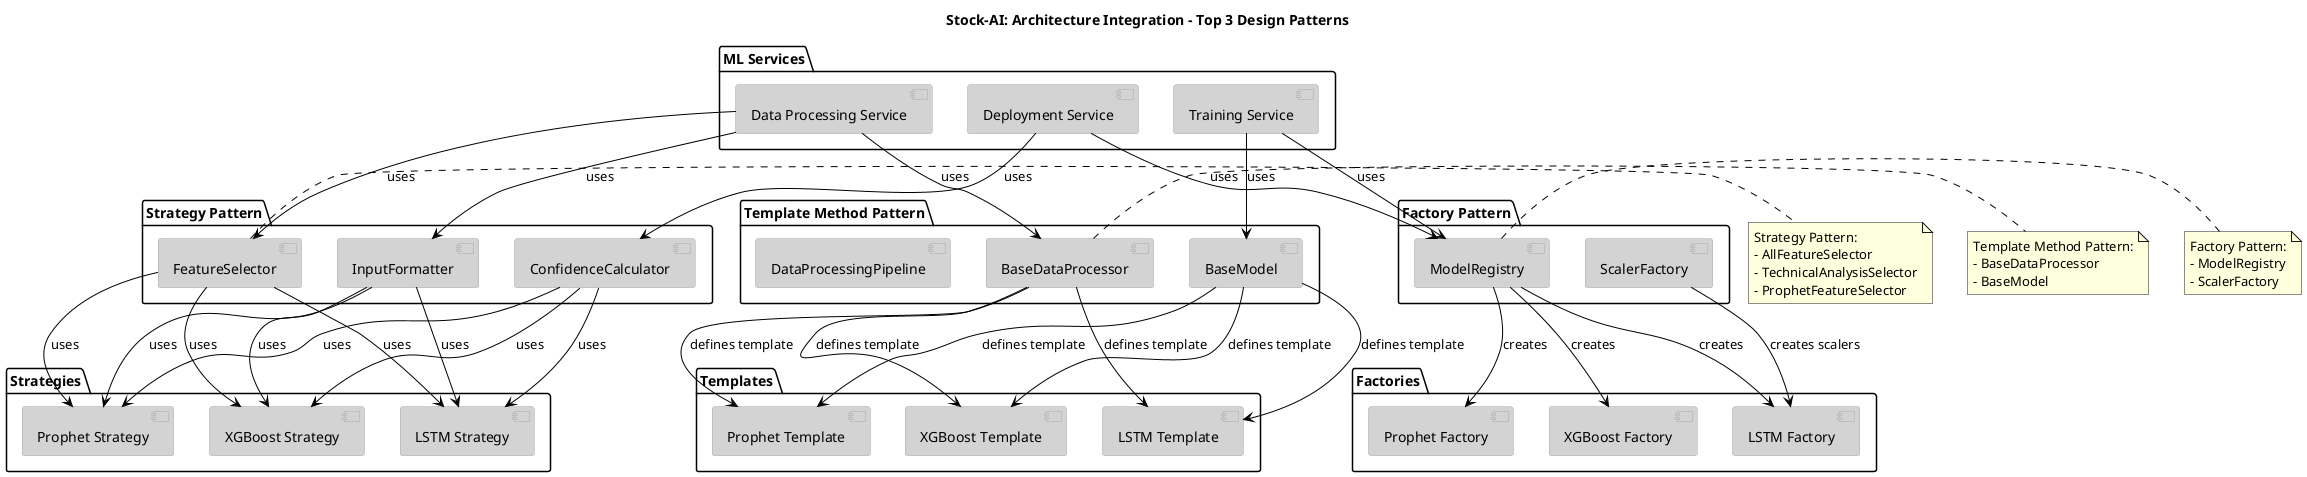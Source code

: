 @startuml Architecture_Integration_Top_3_Patterns

title Stock-AI: Architecture Integration - Top 3 Design Patterns

skinparam component {
  BackgroundColor LightGray
  BorderColor DarkGray
  ArrowColor Black
}

package "Strategy Pattern" {
  component "FeatureSelector" as FS
  component "InputFormatter" as IF
  component "ConfidenceCalculator" as CC
}

package "Factory Pattern" {
  component "ModelRegistry" as MR
  component "ScalerFactory" as SF
}

package "Template Method Pattern" {
  component "BaseDataProcessor" as BDP
  component "BaseModel" as BM
  component "DataProcessingPipeline" as DPP
}

package "ML Services" {
  component "Data Processing Service" as DPS
  component "Training Service" as TS
  component "Deployment Service" as DS
}

package "Strategies" {
  component "LSTM Strategy" as LSTM_S
  component "Prophet Strategy" as PROPHET_S
  component "XGBoost Strategy" as XGB_S
}

package "Factories" {
  component "LSTM Factory" as LSTM_F
  component "Prophet Factory" as PROPHET_F
  component "XGBoost Factory" as XGB_F
}

package "Templates" {
  component "LSTM Template" as LSTM_T
  component "Prophet Template" as PROPHET_T
  component "XGBoost Template" as XGB_T
}

' Strategy Pattern connections
FS --> LSTM_S : uses
FS --> PROPHET_S : uses
FS --> XGB_S : uses

IF --> LSTM_S : uses
IF --> PROPHET_S : uses
IF --> XGB_S : uses

CC --> LSTM_S : uses
CC --> PROPHET_S : uses
CC --> XGB_S : uses

' Factory Pattern connections
MR --> LSTM_F : creates
MR --> PROPHET_F : creates
MR --> XGB_F : creates

SF --> LSTM_F : creates scalers

' Template Method connections
BDP --> LSTM_T : defines template
BDP --> PROPHET_T : defines template
BDP --> XGB_T : defines template

BM --> LSTM_T : defines template
BM --> PROPHET_T : defines template
BM --> XGB_T : defines template

' Service connections
DPS --> FS : uses
DPS --> IF : uses
DPS --> BDP : uses

TS --> MR : uses
TS --> BM : uses

DS --> CC : uses
DS --> MR : uses

note right of FS
  Strategy Pattern:
  - AllFeatureSelector
  - TechnicalAnalysisSelector
  - ProphetFeatureSelector
end note

note right of MR
  Factory Pattern:
  - ModelRegistry
  - ScalerFactory
end note

note right of BDP
  Template Method Pattern:
  - BaseDataProcessor
  - BaseModel
end note

@enduml 
